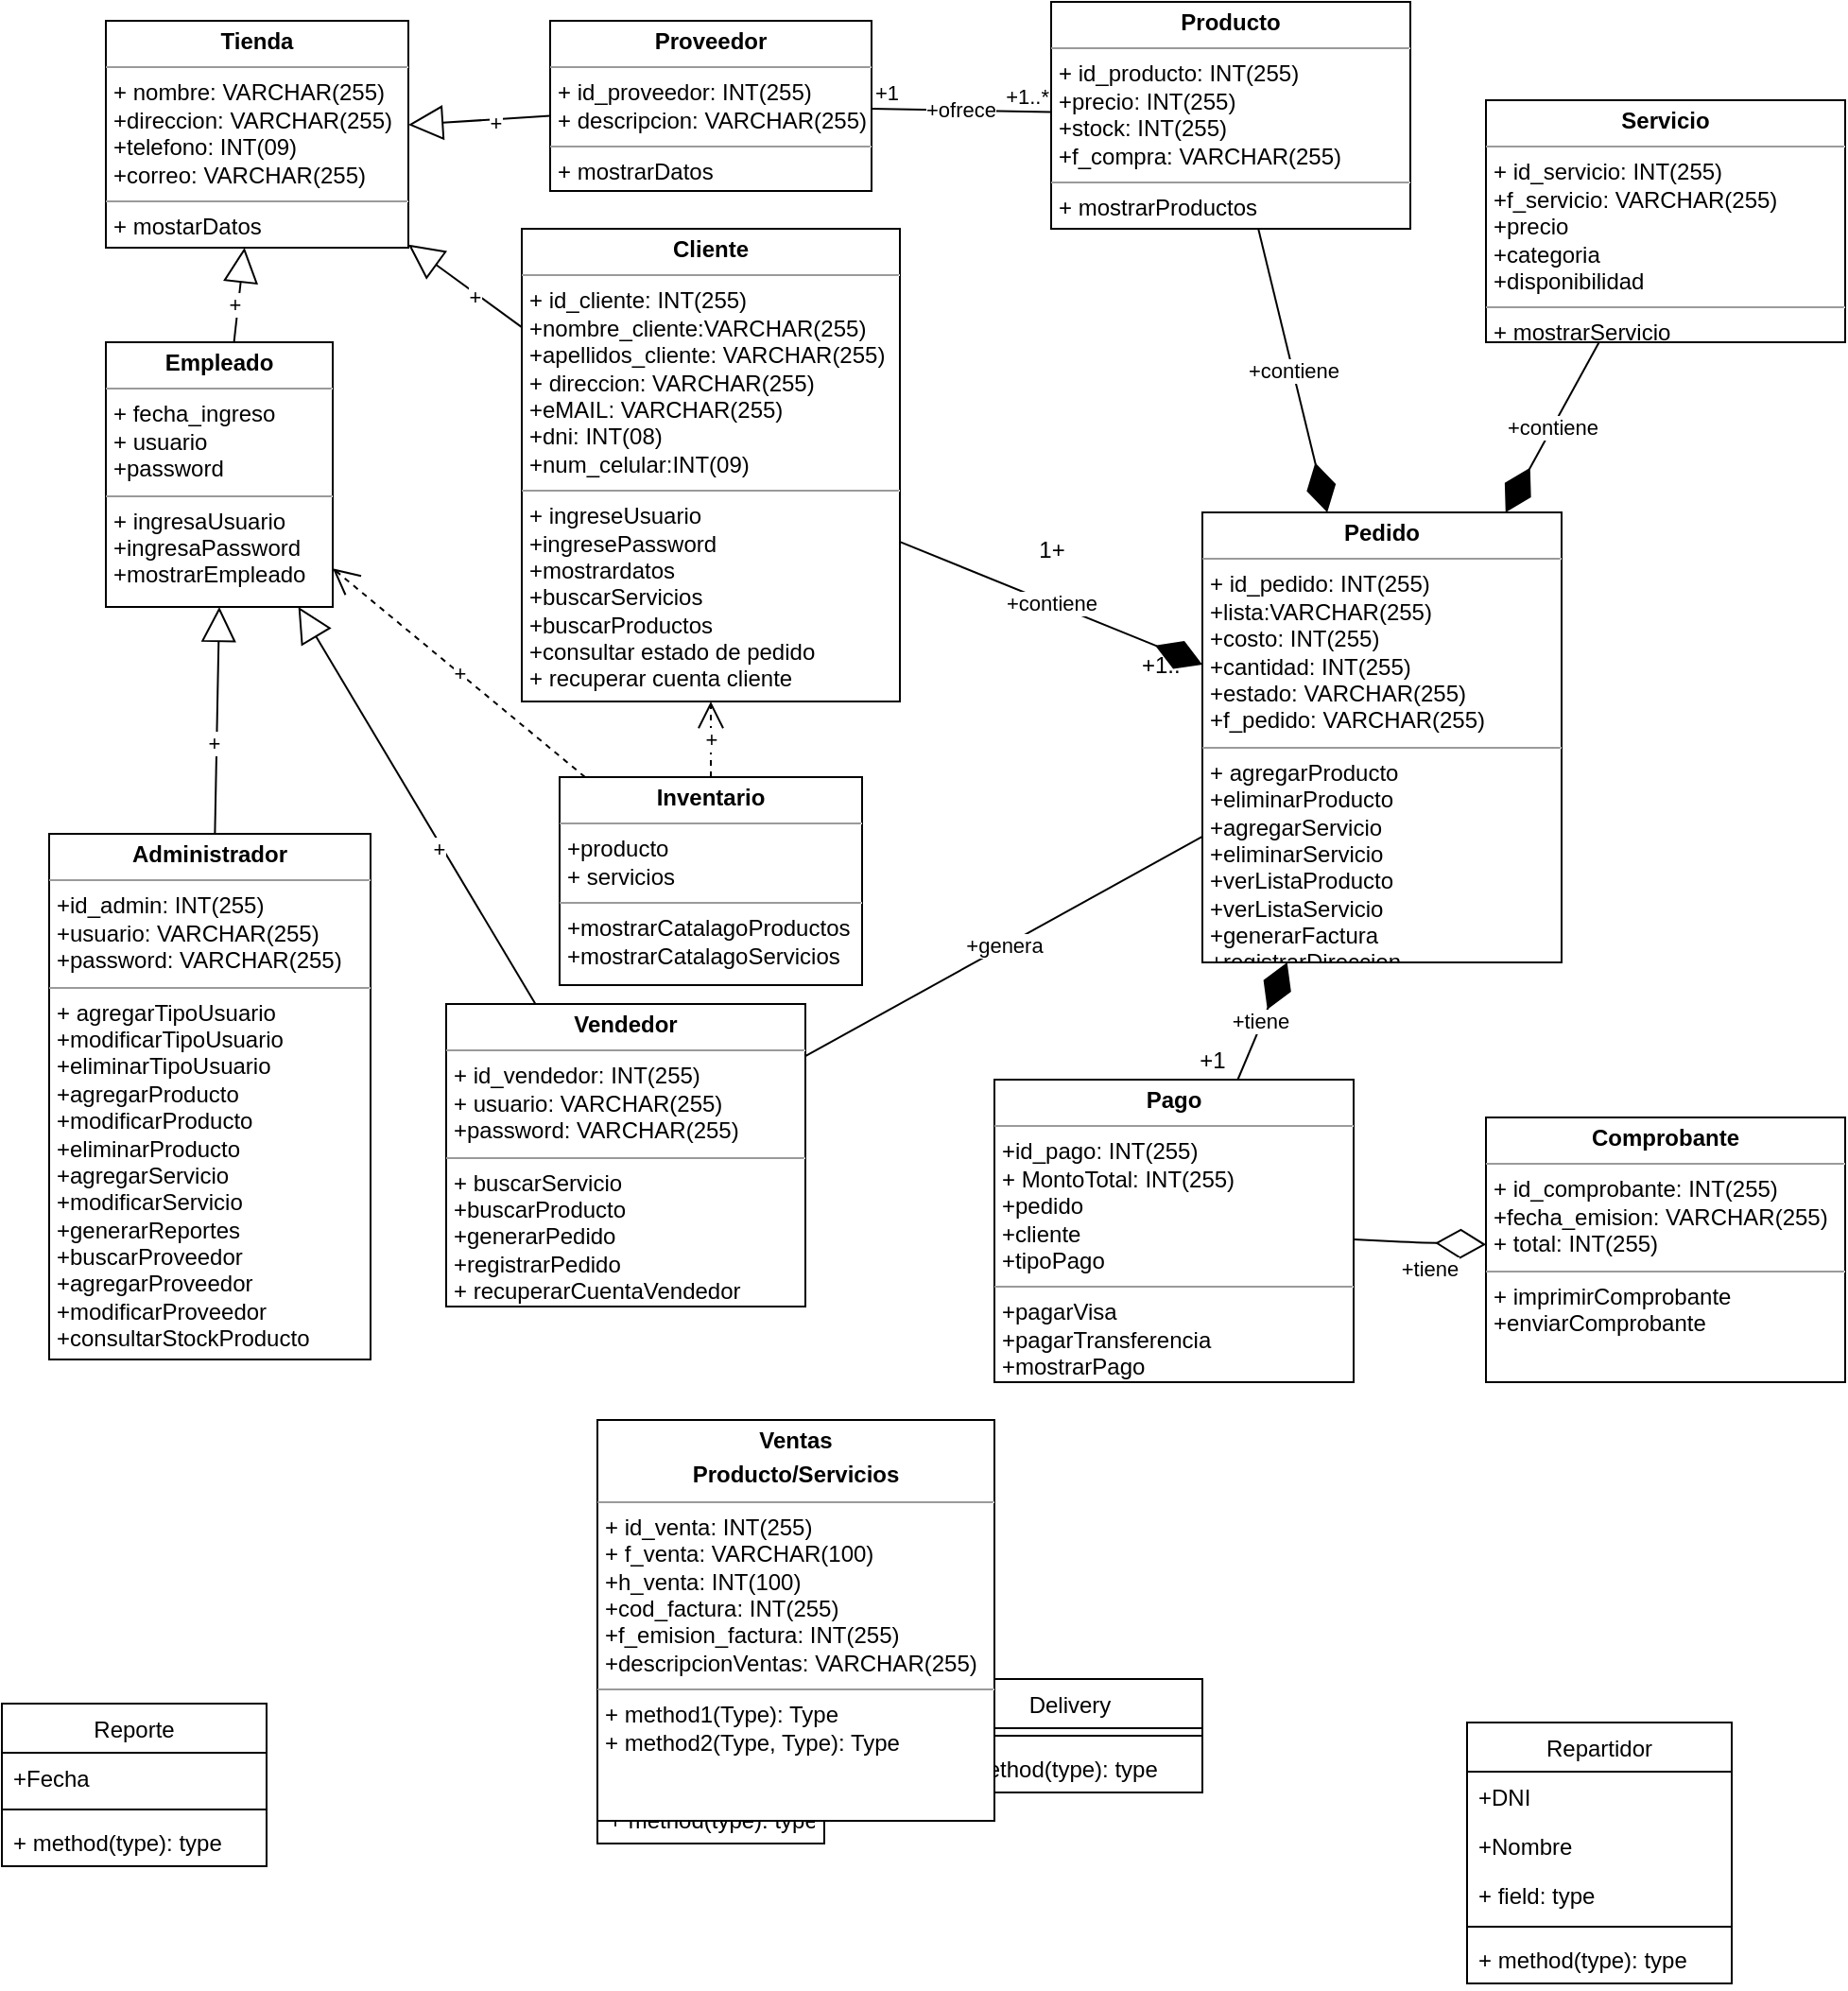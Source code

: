 <mxfile version="13.10.0" type="github">
  <diagram name="Page-1" id="c4acf3e9-155e-7222-9cf6-157b1a14988f">
    <mxGraphModel dx="1108" dy="482" grid="1" gridSize="10" guides="1" tooltips="1" connect="1" arrows="1" fold="1" page="1" pageScale="1" pageWidth="850" pageHeight="1100" background="#ffffff" math="0" shadow="0">
      <root>
        <mxCell id="0" />
        <mxCell id="1" parent="0" />
        <mxCell id="CmUBBxiMSyPNGOipAkzR-59" value="Reporte" style="swimlane;fontStyle=0;childLayout=stackLayout;horizontal=1;startSize=26;fillColor=none;horizontalStack=0;resizeParent=1;resizeParentMax=0;resizeLast=0;collapsible=1;marginBottom=0;" vertex="1" parent="1">
          <mxGeometry x="55" y="920" width="140" height="86" as="geometry" />
        </mxCell>
        <mxCell id="CmUBBxiMSyPNGOipAkzR-60" value="+Fecha" style="text;strokeColor=none;fillColor=none;align=left;verticalAlign=top;spacingLeft=4;spacingRight=4;overflow=hidden;rotatable=0;points=[[0,0.5],[1,0.5]];portConstraint=eastwest;" vertex="1" parent="CmUBBxiMSyPNGOipAkzR-59">
          <mxGeometry y="26" width="140" height="26" as="geometry" />
        </mxCell>
        <mxCell id="CmUBBxiMSyPNGOipAkzR-120" value="" style="line;strokeWidth=1;fillColor=none;align=left;verticalAlign=middle;spacingTop=-1;spacingLeft=3;spacingRight=3;rotatable=0;labelPosition=right;points=[];portConstraint=eastwest;" vertex="1" parent="CmUBBxiMSyPNGOipAkzR-59">
          <mxGeometry y="52" width="140" height="8" as="geometry" />
        </mxCell>
        <mxCell id="CmUBBxiMSyPNGOipAkzR-140" value="+ method(type): type" style="text;strokeColor=none;fillColor=none;align=left;verticalAlign=top;spacingLeft=4;spacingRight=4;overflow=hidden;rotatable=0;points=[[0,0.5],[1,0.5]];portConstraint=eastwest;" vertex="1" parent="CmUBBxiMSyPNGOipAkzR-59">
          <mxGeometry y="60" width="140" height="26" as="geometry" />
        </mxCell>
        <mxCell id="CmUBBxiMSyPNGOipAkzR-83" value="Delivery" style="swimlane;fontStyle=0;childLayout=stackLayout;horizontal=1;startSize=26;fillColor=none;horizontalStack=0;resizeParent=1;resizeParentMax=0;resizeLast=0;collapsible=1;marginBottom=0;" vertex="1" parent="1">
          <mxGeometry x="550" y="907" width="140" height="60" as="geometry" />
        </mxCell>
        <mxCell id="CmUBBxiMSyPNGOipAkzR-112" value="" style="line;strokeWidth=1;fillColor=none;align=left;verticalAlign=middle;spacingTop=-1;spacingLeft=3;spacingRight=3;rotatable=0;labelPosition=right;points=[];portConstraint=eastwest;" vertex="1" parent="CmUBBxiMSyPNGOipAkzR-83">
          <mxGeometry y="26" width="140" height="8" as="geometry" />
        </mxCell>
        <mxCell id="CmUBBxiMSyPNGOipAkzR-138" value="+ method(type): type" style="text;strokeColor=none;fillColor=none;align=left;verticalAlign=top;spacingLeft=4;spacingRight=4;overflow=hidden;rotatable=0;points=[[0,0.5],[1,0.5]];portConstraint=eastwest;" vertex="1" parent="CmUBBxiMSyPNGOipAkzR-83">
          <mxGeometry y="34" width="140" height="26" as="geometry" />
        </mxCell>
        <mxCell id="CmUBBxiMSyPNGOipAkzR-84" value="Repartidor" style="swimlane;fontStyle=0;childLayout=stackLayout;horizontal=1;startSize=26;fillColor=none;horizontalStack=0;resizeParent=1;resizeParentMax=0;resizeLast=0;collapsible=1;marginBottom=0;" vertex="1" parent="1">
          <mxGeometry x="830" y="930" width="140" height="138" as="geometry" />
        </mxCell>
        <mxCell id="CmUBBxiMSyPNGOipAkzR-85" value="+DNI" style="text;strokeColor=none;fillColor=none;align=left;verticalAlign=top;spacingLeft=4;spacingRight=4;overflow=hidden;rotatable=0;points=[[0,0.5],[1,0.5]];portConstraint=eastwest;" vertex="1" parent="CmUBBxiMSyPNGOipAkzR-84">
          <mxGeometry y="26" width="140" height="26" as="geometry" />
        </mxCell>
        <mxCell id="CmUBBxiMSyPNGOipAkzR-86" value="+Nombre" style="text;strokeColor=none;fillColor=none;align=left;verticalAlign=top;spacingLeft=4;spacingRight=4;overflow=hidden;rotatable=0;points=[[0,0.5],[1,0.5]];portConstraint=eastwest;" vertex="1" parent="CmUBBxiMSyPNGOipAkzR-84">
          <mxGeometry y="52" width="140" height="26" as="geometry" />
        </mxCell>
        <mxCell id="CmUBBxiMSyPNGOipAkzR-87" value="+ field: type" style="text;strokeColor=none;fillColor=none;align=left;verticalAlign=top;spacingLeft=4;spacingRight=4;overflow=hidden;rotatable=0;points=[[0,0.5],[1,0.5]];portConstraint=eastwest;" vertex="1" parent="CmUBBxiMSyPNGOipAkzR-84">
          <mxGeometry y="78" width="140" height="26" as="geometry" />
        </mxCell>
        <mxCell id="CmUBBxiMSyPNGOipAkzR-123" value="" style="line;strokeWidth=1;fillColor=none;align=left;verticalAlign=middle;spacingTop=-1;spacingLeft=3;spacingRight=3;rotatable=0;labelPosition=right;points=[];portConstraint=eastwest;" vertex="1" parent="CmUBBxiMSyPNGOipAkzR-84">
          <mxGeometry y="104" width="140" height="8" as="geometry" />
        </mxCell>
        <mxCell id="CmUBBxiMSyPNGOipAkzR-144" value="+ method(type): type" style="text;strokeColor=none;fillColor=none;align=left;verticalAlign=top;spacingLeft=4;spacingRight=4;overflow=hidden;rotatable=0;points=[[0,0.5],[1,0.5]];portConstraint=eastwest;" vertex="1" parent="CmUBBxiMSyPNGOipAkzR-84">
          <mxGeometry y="112" width="140" height="26" as="geometry" />
        </mxCell>
        <mxCell id="CmUBBxiMSyPNGOipAkzR-88" value="Tipo de Usuario" style="swimlane;fontStyle=0;childLayout=stackLayout;horizontal=1;startSize=26;fillColor=none;horizontalStack=0;resizeParent=1;resizeParentMax=0;resizeLast=0;collapsible=1;marginBottom=0;" vertex="1" parent="1">
          <mxGeometry x="370" y="880" width="120" height="114" as="geometry" />
        </mxCell>
        <mxCell id="CmUBBxiMSyPNGOipAkzR-89" value="+Nombre" style="text;strokeColor=none;fillColor=none;align=left;verticalAlign=top;spacingLeft=4;spacingRight=4;overflow=hidden;rotatable=0;points=[[0,0.5],[1,0.5]];portConstraint=eastwest;" vertex="1" parent="CmUBBxiMSyPNGOipAkzR-88">
          <mxGeometry y="26" width="120" height="26" as="geometry" />
        </mxCell>
        <mxCell id="CmUBBxiMSyPNGOipAkzR-90" value="+codigo" style="text;strokeColor=none;fillColor=none;align=left;verticalAlign=top;spacingLeft=4;spacingRight=4;overflow=hidden;rotatable=0;points=[[0,0.5],[1,0.5]];portConstraint=eastwest;" vertex="1" parent="CmUBBxiMSyPNGOipAkzR-88">
          <mxGeometry y="52" width="120" height="28" as="geometry" />
        </mxCell>
        <mxCell id="CmUBBxiMSyPNGOipAkzR-119" value="" style="line;strokeWidth=1;fillColor=none;align=left;verticalAlign=middle;spacingTop=-1;spacingLeft=3;spacingRight=3;rotatable=0;labelPosition=right;points=[];portConstraint=eastwest;" vertex="1" parent="CmUBBxiMSyPNGOipAkzR-88">
          <mxGeometry y="80" width="120" height="8" as="geometry" />
        </mxCell>
        <mxCell id="CmUBBxiMSyPNGOipAkzR-134" value="+ method(type): type" style="text;strokeColor=none;fillColor=none;align=left;verticalAlign=top;spacingLeft=4;spacingRight=4;overflow=hidden;rotatable=0;points=[[0,0.5],[1,0.5]];portConstraint=eastwest;" vertex="1" parent="CmUBBxiMSyPNGOipAkzR-88">
          <mxGeometry y="88" width="120" height="26" as="geometry" />
        </mxCell>
        <mxCell id="CmUBBxiMSyPNGOipAkzR-149" value="&lt;p style=&quot;margin: 0px ; margin-top: 4px ; text-align: center&quot;&gt;&lt;b&gt;Ventas&lt;/b&gt;&lt;/p&gt;&lt;p style=&quot;margin: 0px ; margin-top: 4px ; text-align: center&quot;&gt;&lt;b&gt;Producto/Servicios&lt;/b&gt;&lt;/p&gt;&lt;hr size=&quot;1&quot;&gt;&lt;p style=&quot;margin: 0px ; margin-left: 4px&quot;&gt;+ id_venta: INT(255)&lt;br&gt;+ f_venta: VARCHAR(100)&lt;/p&gt;&lt;p style=&quot;margin: 0px ; margin-left: 4px&quot;&gt;+h_venta: INT(100)&lt;/p&gt;&lt;p style=&quot;margin: 0px ; margin-left: 4px&quot;&gt;+cod_factura: INT(255)&lt;/p&gt;&lt;p style=&quot;margin: 0px ; margin-left: 4px&quot;&gt;+f_emision_factura: INT(255)&lt;/p&gt;&lt;p style=&quot;margin: 0px ; margin-left: 4px&quot;&gt;+descripcionVentas: VARCHAR(255)&lt;/p&gt;&lt;hr size=&quot;1&quot;&gt;&lt;p style=&quot;margin: 0px ; margin-left: 4px&quot;&gt;+ method1(Type): Type&lt;br&gt;+ method2(Type, Type): Type&lt;/p&gt;" style="verticalAlign=top;align=left;overflow=fill;fontSize=12;fontFamily=Helvetica;html=1;" vertex="1" parent="1">
          <mxGeometry x="370" y="770" width="210" height="212" as="geometry" />
        </mxCell>
        <mxCell id="CmUBBxiMSyPNGOipAkzR-150" value="&lt;p style=&quot;margin: 0px ; margin-top: 4px ; text-align: center&quot;&gt;&lt;b&gt;Cliente&lt;/b&gt;&lt;/p&gt;&lt;hr size=&quot;1&quot;&gt;&lt;p style=&quot;margin: 0px ; margin-left: 4px&quot;&gt;+ id_cliente: INT(255)&lt;/p&gt;&lt;p style=&quot;margin: 0px ; margin-left: 4px&quot;&gt;+nombre_cliente:VARCHAR(255)&lt;/p&gt;&lt;p style=&quot;margin: 0px ; margin-left: 4px&quot;&gt;+apellidos_cliente: VARCHAR(255)&lt;br&gt;+ direccion: VARCHAR(255)&lt;/p&gt;&lt;p style=&quot;margin: 0px ; margin-left: 4px&quot;&gt;+eMAIL: VARCHAR(255)&lt;/p&gt;&lt;p style=&quot;margin: 0px ; margin-left: 4px&quot;&gt;+dni: INT(08)&lt;/p&gt;&lt;p style=&quot;margin: 0px ; margin-left: 4px&quot;&gt;+num_celular:INT(09)&lt;/p&gt;&lt;hr size=&quot;1&quot;&gt;&lt;p style=&quot;margin: 0px ; margin-left: 4px&quot;&gt;+ ingreseUsuario&lt;/p&gt;&lt;p style=&quot;margin: 0px ; margin-left: 4px&quot;&gt;+ingresePassword&lt;/p&gt;&lt;p style=&quot;margin: 0px ; margin-left: 4px&quot;&gt;+mostrardatos&lt;/p&gt;&lt;p style=&quot;margin: 0px ; margin-left: 4px&quot;&gt;+buscarServicios&lt;/p&gt;&lt;p style=&quot;margin: 0px ; margin-left: 4px&quot;&gt;+buscarProductos&lt;/p&gt;&lt;p style=&quot;margin: 0px ; margin-left: 4px&quot;&gt;+consultar estado de pedido&lt;br&gt;+ recuperar cuenta cliente&lt;/p&gt;" style="verticalAlign=top;align=left;overflow=fill;fontSize=12;fontFamily=Helvetica;html=1;" vertex="1" parent="1">
          <mxGeometry x="330" y="140" width="200" height="250" as="geometry" />
        </mxCell>
        <mxCell id="CmUBBxiMSyPNGOipAkzR-151" value="&lt;p style=&quot;margin: 0px ; margin-top: 4px ; text-align: center&quot;&gt;&lt;b&gt;Vendedor&lt;/b&gt;&lt;/p&gt;&lt;hr size=&quot;1&quot;&gt;&lt;p style=&quot;margin: 0px ; margin-left: 4px&quot;&gt;+ id_vendedor: INT(255)&lt;br&gt;+ usuario: VARCHAR(255)&lt;/p&gt;&lt;p style=&quot;margin: 0px ; margin-left: 4px&quot;&gt;+password: VARCHAR(255)&lt;/p&gt;&lt;hr size=&quot;1&quot;&gt;&lt;p style=&quot;margin: 0px ; margin-left: 4px&quot;&gt;+ buscarServicio&lt;/p&gt;&lt;p style=&quot;margin: 0px ; margin-left: 4px&quot;&gt;+buscarProducto&lt;/p&gt;&lt;p style=&quot;margin: 0px ; margin-left: 4px&quot;&gt;+generarPedido&lt;/p&gt;&lt;p style=&quot;margin: 0px ; margin-left: 4px&quot;&gt;+registrarPedido&lt;br&gt;+ recuperarCuentaVendedor&lt;/p&gt;" style="verticalAlign=top;align=left;overflow=fill;fontSize=12;fontFamily=Helvetica;html=1;" vertex="1" parent="1">
          <mxGeometry x="290" y="550" width="190" height="160" as="geometry" />
        </mxCell>
        <mxCell id="CmUBBxiMSyPNGOipAkzR-152" value="&lt;p style=&quot;margin: 0px ; margin-top: 4px ; text-align: center&quot;&gt;&lt;b&gt;Administrador&lt;/b&gt;&lt;/p&gt;&lt;hr size=&quot;1&quot;&gt;&lt;p style=&quot;margin: 0px ; margin-left: 4px&quot;&gt;+id_admin: INT(255)&lt;/p&gt;&lt;p style=&quot;margin: 0px ; margin-left: 4px&quot;&gt;+usuario: VARCHAR(255)&lt;/p&gt;&lt;p style=&quot;margin: 0px ; margin-left: 4px&quot;&gt;+password: VARCHAR(255)&lt;/p&gt;&lt;hr size=&quot;1&quot;&gt;&lt;p style=&quot;margin: 0px ; margin-left: 4px&quot;&gt;+ agregarTipoUsuario&lt;/p&gt;&lt;p style=&quot;margin: 0px ; margin-left: 4px&quot;&gt;+modificarTipoUsuario&lt;/p&gt;&lt;p style=&quot;margin: 0px ; margin-left: 4px&quot;&gt;+eliminarTipoUsuario&lt;/p&gt;&lt;p style=&quot;margin: 0px ; margin-left: 4px&quot;&gt;+agregarProducto&lt;/p&gt;&lt;p style=&quot;margin: 0px ; margin-left: 4px&quot;&gt;+modificarProducto&lt;/p&gt;&lt;p style=&quot;margin: 0px ; margin-left: 4px&quot;&gt;+eliminarProducto&lt;/p&gt;&lt;p style=&quot;margin: 0px ; margin-left: 4px&quot;&gt;+agregarServicio&lt;/p&gt;&lt;p style=&quot;margin: 0px ; margin-left: 4px&quot;&gt;+modificarServicio&lt;/p&gt;&lt;p style=&quot;margin: 0px ; margin-left: 4px&quot;&gt;+generarReportes&lt;/p&gt;&lt;p style=&quot;margin: 0px ; margin-left: 4px&quot;&gt;+buscarProveedor&lt;/p&gt;&lt;p style=&quot;margin: 0px ; margin-left: 4px&quot;&gt;+agregarProveedor&lt;/p&gt;&lt;p style=&quot;margin: 0px ; margin-left: 4px&quot;&gt;+modificarProveedor&lt;/p&gt;&lt;p style=&quot;margin: 0px ; margin-left: 4px&quot;&gt;+consultarStockProducto&lt;br&gt;&lt;br&gt;&lt;/p&gt;" style="verticalAlign=top;align=left;overflow=fill;fontSize=12;fontFamily=Helvetica;html=1;" vertex="1" parent="1">
          <mxGeometry x="80" y="460" width="170" height="278" as="geometry" />
        </mxCell>
        <mxCell id="CmUBBxiMSyPNGOipAkzR-156" value="&lt;p style=&quot;margin: 0px ; margin-top: 4px ; text-align: center&quot;&gt;&lt;b&gt;Servicio&lt;/b&gt;&lt;/p&gt;&lt;hr size=&quot;1&quot;&gt;&lt;p style=&quot;margin: 0px ; margin-left: 4px&quot;&gt;+ id_servicio: INT(255)&lt;/p&gt;&lt;p style=&quot;margin: 0px ; margin-left: 4px&quot;&gt;+f_servicio: VARCHAR(255)&lt;/p&gt;&lt;p style=&quot;margin: 0px ; margin-left: 4px&quot;&gt;+precio&lt;/p&gt;&lt;p style=&quot;margin: 0px ; margin-left: 4px&quot;&gt;+categoria&lt;/p&gt;&lt;p style=&quot;margin: 0px ; margin-left: 4px&quot;&gt;+disponibilidad&lt;/p&gt;&lt;hr size=&quot;1&quot;&gt;&lt;p style=&quot;margin: 0px ; margin-left: 4px&quot;&gt;+ mostrarServicio&lt;/p&gt;" style="verticalAlign=top;align=left;overflow=fill;fontSize=12;fontFamily=Helvetica;html=1;" vertex="1" parent="1">
          <mxGeometry x="840" y="72" width="190" height="128" as="geometry" />
        </mxCell>
        <mxCell id="CmUBBxiMSyPNGOipAkzR-157" value="&lt;p style=&quot;margin: 0px ; margin-top: 4px ; text-align: center&quot;&gt;&lt;b&gt;Pedido&lt;/b&gt;&lt;/p&gt;&lt;hr size=&quot;1&quot;&gt;&lt;p style=&quot;margin: 0px ; margin-left: 4px&quot;&gt;+ id_pedido: INT(255)&lt;/p&gt;&lt;p style=&quot;margin: 0px ; margin-left: 4px&quot;&gt;+lista:VARCHAR(255)&lt;/p&gt;&lt;p style=&quot;margin: 0px ; margin-left: 4px&quot;&gt;+costo: INT(255)&lt;/p&gt;&lt;p style=&quot;margin: 0px ; margin-left: 4px&quot;&gt;+cantidad: INT(255)&lt;/p&gt;&lt;p style=&quot;margin: 0px ; margin-left: 4px&quot;&gt;+estado: VARCHAR(255)&lt;/p&gt;&lt;p style=&quot;margin: 0px ; margin-left: 4px&quot;&gt;+f_pedido: VARCHAR(255)&lt;/p&gt;&lt;hr size=&quot;1&quot;&gt;&lt;p style=&quot;margin: 0px ; margin-left: 4px&quot;&gt;+ agregarProducto&lt;/p&gt;&lt;p style=&quot;margin: 0px ; margin-left: 4px&quot;&gt;+eliminarProducto&lt;/p&gt;&lt;p style=&quot;margin: 0px ; margin-left: 4px&quot;&gt;+agregarServicio&lt;/p&gt;&lt;p style=&quot;margin: 0px ; margin-left: 4px&quot;&gt;+eliminarServicio&lt;/p&gt;&lt;p style=&quot;margin: 0px ; margin-left: 4px&quot;&gt;+verListaProducto&lt;/p&gt;&lt;p style=&quot;margin: 0px ; margin-left: 4px&quot;&gt;+verListaServicio&lt;/p&gt;&lt;p style=&quot;margin: 0px ; margin-left: 4px&quot;&gt;+generarFactura&lt;/p&gt;&lt;p style=&quot;margin: 0px ; margin-left: 4px&quot;&gt;+registrarDireccion&lt;/p&gt;" style="verticalAlign=top;align=left;overflow=fill;fontSize=12;fontFamily=Helvetica;html=1;" vertex="1" parent="1">
          <mxGeometry x="690" y="290" width="190" height="238" as="geometry" />
        </mxCell>
        <mxCell id="CmUBBxiMSyPNGOipAkzR-158" value="&lt;p style=&quot;margin: 0px ; margin-top: 4px ; text-align: center&quot;&gt;&lt;b&gt;Producto&lt;/b&gt;&lt;/p&gt;&lt;hr size=&quot;1&quot;&gt;&lt;p style=&quot;margin: 0px ; margin-left: 4px&quot;&gt;+ id_producto: INT(255)&lt;/p&gt;&lt;p style=&quot;margin: 0px ; margin-left: 4px&quot;&gt;+precio: INT(255)&lt;/p&gt;&lt;p style=&quot;margin: 0px ; margin-left: 4px&quot;&gt;+stock: INT(255)&lt;/p&gt;&lt;p style=&quot;margin: 0px ; margin-left: 4px&quot;&gt;+f_compra: VARCHAR(255)&lt;/p&gt;&lt;hr size=&quot;1&quot;&gt;&lt;p style=&quot;margin: 0px ; margin-left: 4px&quot;&gt;+ mostrarProductos&lt;/p&gt;" style="verticalAlign=top;align=left;overflow=fill;fontSize=12;fontFamily=Helvetica;html=1;" vertex="1" parent="1">
          <mxGeometry x="610" y="20" width="190" height="120" as="geometry" />
        </mxCell>
        <mxCell id="CmUBBxiMSyPNGOipAkzR-159" value="&lt;p style=&quot;margin: 0px ; margin-top: 4px ; text-align: center&quot;&gt;&lt;b&gt;Inventario&lt;/b&gt;&lt;/p&gt;&lt;hr size=&quot;1&quot;&gt;&lt;p style=&quot;margin: 0px ; margin-left: 4px&quot;&gt;+producto&lt;/p&gt;&lt;p style=&quot;margin: 0px ; margin-left: 4px&quot;&gt;+ servicios&lt;/p&gt;&lt;hr size=&quot;1&quot;&gt;&lt;p style=&quot;margin: 0px ; margin-left: 4px&quot;&gt;+mostrarCatalagoProductos&lt;/p&gt;&lt;p style=&quot;margin: 0px ; margin-left: 4px&quot;&gt;+mostrarCatalagoServicios&lt;/p&gt;" style="verticalAlign=top;align=left;overflow=fill;fontSize=12;fontFamily=Helvetica;html=1;" vertex="1" parent="1">
          <mxGeometry x="350" y="430" width="160" height="110" as="geometry" />
        </mxCell>
        <mxCell id="CmUBBxiMSyPNGOipAkzR-160" value="&lt;p style=&quot;margin: 0px ; margin-top: 4px ; text-align: center&quot;&gt;&lt;b&gt;Pago&lt;/b&gt;&lt;/p&gt;&lt;hr size=&quot;1&quot;&gt;&lt;p style=&quot;margin: 0px ; margin-left: 4px&quot;&gt;+id_pago: INT(255)&lt;br&gt;&lt;/p&gt;&lt;p style=&quot;margin: 0px ; margin-left: 4px&quot;&gt;+ MontoTotal: INT(255)&lt;/p&gt;&lt;p style=&quot;margin: 0px ; margin-left: 4px&quot;&gt;&lt;span&gt;+pedido&lt;/span&gt;&lt;/p&gt;&lt;p style=&quot;margin: 0px ; margin-left: 4px&quot;&gt;&lt;span&gt;+cliente&lt;/span&gt;&lt;/p&gt;&lt;p style=&quot;margin: 0px ; margin-left: 4px&quot;&gt;+tipoPago&lt;/p&gt;&lt;hr size=&quot;1&quot;&gt;&lt;p style=&quot;margin: 0px ; margin-left: 4px&quot;&gt;+pagarVisa&lt;/p&gt;&lt;p style=&quot;margin: 0px ; margin-left: 4px&quot;&gt;+pagarTransferencia&lt;/p&gt;&lt;p style=&quot;margin: 0px ; margin-left: 4px&quot;&gt;+mostrarPago&lt;/p&gt;" style="verticalAlign=top;align=left;overflow=fill;fontSize=12;fontFamily=Helvetica;html=1;" vertex="1" parent="1">
          <mxGeometry x="580" y="590" width="190" height="160" as="geometry" />
        </mxCell>
        <mxCell id="CmUBBxiMSyPNGOipAkzR-161" value="&lt;p style=&quot;margin: 0px ; margin-top: 4px ; text-align: center&quot;&gt;&lt;b&gt;Comprobante&lt;/b&gt;&lt;/p&gt;&lt;hr size=&quot;1&quot;&gt;&lt;p style=&quot;margin: 0px ; margin-left: 4px&quot;&gt;+ id_comprobante: INT(255)&lt;/p&gt;&lt;p style=&quot;margin: 0px ; margin-left: 4px&quot;&gt;+fecha_emision: VARCHAR(255)&lt;/p&gt;&lt;p style=&quot;margin: 0px ; margin-left: 4px&quot;&gt;+ total: INT(255)&lt;/p&gt;&lt;hr size=&quot;1&quot;&gt;&lt;p style=&quot;margin: 0px ; margin-left: 4px&quot;&gt;+ imprimirComprobante&lt;/p&gt;&lt;p style=&quot;margin: 0px ; margin-left: 4px&quot;&gt;+enviarComprobante&lt;/p&gt;" style="verticalAlign=top;align=left;overflow=fill;fontSize=12;fontFamily=Helvetica;html=1;" vertex="1" parent="1">
          <mxGeometry x="840" y="610" width="190" height="140" as="geometry" />
        </mxCell>
        <mxCell id="CmUBBxiMSyPNGOipAkzR-162" value="&lt;p style=&quot;margin: 0px ; margin-top: 4px ; text-align: center&quot;&gt;&lt;b&gt;Empleado&lt;/b&gt;&lt;/p&gt;&lt;hr size=&quot;1&quot;&gt;&lt;p style=&quot;margin: 0px ; margin-left: 4px&quot;&gt;+ fecha_ingreso&lt;/p&gt;&lt;p style=&quot;margin: 0px ; margin-left: 4px&quot;&gt;+ usuario&lt;/p&gt;&lt;p style=&quot;margin: 0px ; margin-left: 4px&quot;&gt;+password&lt;/p&gt;&lt;hr size=&quot;1&quot;&gt;&lt;p style=&quot;margin: 0px ; margin-left: 4px&quot;&gt;+ ingresaUsuario&lt;/p&gt;&lt;p style=&quot;margin: 0px ; margin-left: 4px&quot;&gt;+ingresaPassword&lt;/p&gt;&lt;p style=&quot;margin: 0px ; margin-left: 4px&quot;&gt;+mostrarEmpleado&lt;/p&gt;" style="verticalAlign=top;align=left;overflow=fill;fontSize=12;fontFamily=Helvetica;html=1;" vertex="1" parent="1">
          <mxGeometry x="110" y="200" width="120" height="140" as="geometry" />
        </mxCell>
        <mxCell id="CmUBBxiMSyPNGOipAkzR-163" value="&lt;p style=&quot;margin: 0px ; margin-top: 4px ; text-align: center&quot;&gt;&lt;b&gt;Tienda&lt;/b&gt;&lt;/p&gt;&lt;hr size=&quot;1&quot;&gt;&lt;p style=&quot;margin: 0px ; margin-left: 4px&quot;&gt;+ nombre: VARCHAR(255)&lt;/p&gt;&lt;p style=&quot;margin: 0px ; margin-left: 4px&quot;&gt;+direccion: VARCHAR(255)&lt;/p&gt;&lt;p style=&quot;margin: 0px ; margin-left: 4px&quot;&gt;+telefono: INT(09)&lt;/p&gt;&lt;p style=&quot;margin: 0px ; margin-left: 4px&quot;&gt;+correo: VARCHAR(255)&lt;/p&gt;&lt;hr size=&quot;1&quot;&gt;&lt;p style=&quot;margin: 0px ; margin-left: 4px&quot;&gt;+ mostarDatos&lt;/p&gt;" style="verticalAlign=top;align=left;overflow=fill;fontSize=12;fontFamily=Helvetica;html=1;" vertex="1" parent="1">
          <mxGeometry x="110" y="30" width="160" height="120" as="geometry" />
        </mxCell>
        <mxCell id="CmUBBxiMSyPNGOipAkzR-164" value="&lt;p style=&quot;margin: 0px ; margin-top: 4px ; text-align: center&quot;&gt;&lt;b&gt;Proveedor&lt;/b&gt;&lt;/p&gt;&lt;hr size=&quot;1&quot;&gt;&lt;p style=&quot;margin: 0px ; margin-left: 4px&quot;&gt;+ id_proveedor: INT(255)&lt;br&gt;+ descripcion: VARCHAR(255)&lt;/p&gt;&lt;hr size=&quot;1&quot;&gt;&lt;p style=&quot;margin: 0px ; margin-left: 4px&quot;&gt;+ mostrarDatos&lt;br&gt;&lt;/p&gt;" style="verticalAlign=top;align=left;overflow=fill;fontSize=12;fontFamily=Helvetica;html=1;" vertex="1" parent="1">
          <mxGeometry x="345" y="30" width="170" height="90" as="geometry" />
        </mxCell>
        <mxCell id="CmUBBxiMSyPNGOipAkzR-168" value="+" style="endArrow=block;endSize=16;endFill=0;html=1;" edge="1" parent="1" source="CmUBBxiMSyPNGOipAkzR-162" target="CmUBBxiMSyPNGOipAkzR-163">
          <mxGeometry x="-0.21" y="2" width="160" relative="1" as="geometry">
            <mxPoint x="310" y="270" as="sourcePoint" />
            <mxPoint x="310" y="210" as="targetPoint" />
            <mxPoint as="offset" />
          </mxGeometry>
        </mxCell>
        <mxCell id="CmUBBxiMSyPNGOipAkzR-170" value="+" style="endArrow=block;endSize=16;endFill=0;html=1;" edge="1" parent="1" source="CmUBBxiMSyPNGOipAkzR-164" target="CmUBBxiMSyPNGOipAkzR-163">
          <mxGeometry x="-0.21" y="2" width="160" relative="1" as="geometry">
            <mxPoint x="299.998" y="143" as="sourcePoint" />
            <mxPoint x="305.553" y="93" as="targetPoint" />
            <mxPoint as="offset" />
          </mxGeometry>
        </mxCell>
        <mxCell id="CmUBBxiMSyPNGOipAkzR-171" value="+" style="endArrow=block;endSize=16;endFill=0;html=1;" edge="1" parent="1" source="CmUBBxiMSyPNGOipAkzR-150" target="CmUBBxiMSyPNGOipAkzR-163">
          <mxGeometry x="-0.21" y="2" width="160" relative="1" as="geometry">
            <mxPoint x="197.778" y="220" as="sourcePoint" />
            <mxPoint x="203.333" y="170" as="targetPoint" />
            <mxPoint as="offset" />
          </mxGeometry>
        </mxCell>
        <mxCell id="CmUBBxiMSyPNGOipAkzR-172" value="+" style="endArrow=block;endSize=16;endFill=0;html=1;" edge="1" parent="1" source="CmUBBxiMSyPNGOipAkzR-151" target="CmUBBxiMSyPNGOipAkzR-162">
          <mxGeometry x="-0.21" y="2" width="160" relative="1" as="geometry">
            <mxPoint x="410" y="490" as="sourcePoint" />
            <mxPoint x="300" y="408.45" as="targetPoint" />
            <mxPoint as="offset" />
          </mxGeometry>
        </mxCell>
        <mxCell id="CmUBBxiMSyPNGOipAkzR-173" value="+" style="endArrow=block;endSize=16;endFill=0;html=1;" edge="1" parent="1" source="CmUBBxiMSyPNGOipAkzR-152">
          <mxGeometry x="-0.21" y="2" width="160" relative="1" as="geometry">
            <mxPoint x="280" y="421.552" as="sourcePoint" />
            <mxPoint x="170" y="340.0" as="targetPoint" />
            <mxPoint as="offset" />
          </mxGeometry>
        </mxCell>
        <mxCell id="CmUBBxiMSyPNGOipAkzR-174" value="+" style="endArrow=open;endSize=12;dashed=1;html=1;" edge="1" parent="1" source="CmUBBxiMSyPNGOipAkzR-159" target="CmUBBxiMSyPNGOipAkzR-162">
          <mxGeometry width="160" relative="1" as="geometry">
            <mxPoint x="410" y="320" as="sourcePoint" />
            <mxPoint x="570" y="320" as="targetPoint" />
          </mxGeometry>
        </mxCell>
        <mxCell id="CmUBBxiMSyPNGOipAkzR-175" value="+" style="endArrow=open;endSize=12;dashed=1;html=1;" edge="1" parent="1" source="CmUBBxiMSyPNGOipAkzR-159" target="CmUBBxiMSyPNGOipAkzR-150">
          <mxGeometry width="160" relative="1" as="geometry">
            <mxPoint x="710" y="481.867" as="sourcePoint" />
            <mxPoint x="560" y="381.005" as="targetPoint" />
          </mxGeometry>
        </mxCell>
        <mxCell id="CmUBBxiMSyPNGOipAkzR-176" value="+genera" style="endArrow=none;html=1;" edge="1" parent="1" source="CmUBBxiMSyPNGOipAkzR-151" target="CmUBBxiMSyPNGOipAkzR-157">
          <mxGeometry relative="1" as="geometry">
            <mxPoint x="530" y="590" as="sourcePoint" />
            <mxPoint x="690" y="590" as="targetPoint" />
          </mxGeometry>
        </mxCell>
        <mxCell id="CmUBBxiMSyPNGOipAkzR-179" value="+contiene" style="endArrow=diamondThin;endFill=1;endSize=24;html=1;" edge="1" parent="1" source="CmUBBxiMSyPNGOipAkzR-150" target="CmUBBxiMSyPNGOipAkzR-157">
          <mxGeometry width="160" relative="1" as="geometry">
            <mxPoint x="410" y="220" as="sourcePoint" />
            <mxPoint x="660" y="366" as="targetPoint" />
          </mxGeometry>
        </mxCell>
        <mxCell id="CmUBBxiMSyPNGOipAkzR-181" value="1+" style="text;html=1;align=center;verticalAlign=middle;resizable=0;points=[];autosize=1;" vertex="1" parent="1">
          <mxGeometry x="595" y="300" width="30" height="20" as="geometry" />
        </mxCell>
        <mxCell id="CmUBBxiMSyPNGOipAkzR-184" value="" style="edgeStyle=none;rounded=0;orthogonalLoop=1;jettySize=auto;html=1;" edge="1" parent="1" source="CmUBBxiMSyPNGOipAkzR-183" target="CmUBBxiMSyPNGOipAkzR-157">
          <mxGeometry relative="1" as="geometry" />
        </mxCell>
        <mxCell id="CmUBBxiMSyPNGOipAkzR-183" value="+1..*" style="text;html=1;align=center;verticalAlign=middle;resizable=0;points=[];autosize=1;" vertex="1" parent="1">
          <mxGeometry x="650" y="361" width="40" height="20" as="geometry" />
        </mxCell>
        <mxCell id="CmUBBxiMSyPNGOipAkzR-185" value="+contiene" style="endArrow=diamondThin;endFill=1;endSize=24;html=1;" edge="1" parent="1" source="CmUBBxiMSyPNGOipAkzR-156" target="CmUBBxiMSyPNGOipAkzR-157">
          <mxGeometry width="160" relative="1" as="geometry">
            <mxPoint x="670" y="200.004" as="sourcePoint" />
            <mxPoint x="770" y="251.869" as="targetPoint" />
          </mxGeometry>
        </mxCell>
        <mxCell id="CmUBBxiMSyPNGOipAkzR-186" value="+contiene" style="endArrow=diamondThin;endFill=1;endSize=24;html=1;" edge="1" parent="1" source="CmUBBxiMSyPNGOipAkzR-158" target="CmUBBxiMSyPNGOipAkzR-157">
          <mxGeometry width="160" relative="1" as="geometry">
            <mxPoint x="860" y="230.064" as="sourcePoint" />
            <mxPoint x="960" y="281.929" as="targetPoint" />
          </mxGeometry>
        </mxCell>
        <mxCell id="CmUBBxiMSyPNGOipAkzR-187" value="+ofrece" style="endArrow=none;html=1;" edge="1" parent="1" source="CmUBBxiMSyPNGOipAkzR-164" target="CmUBBxiMSyPNGOipAkzR-158">
          <mxGeometry relative="1" as="geometry">
            <mxPoint x="480" y="72" as="sourcePoint" />
            <mxPoint x="640" y="72" as="targetPoint" />
          </mxGeometry>
        </mxCell>
        <mxCell id="CmUBBxiMSyPNGOipAkzR-188" value="+1" style="edgeLabel;resizable=0;html=1;align=left;verticalAlign=bottom;" connectable="0" vertex="1" parent="CmUBBxiMSyPNGOipAkzR-187">
          <mxGeometry x="-1" relative="1" as="geometry" />
        </mxCell>
        <mxCell id="CmUBBxiMSyPNGOipAkzR-189" value="+1..*" style="edgeLabel;resizable=0;html=1;align=right;verticalAlign=bottom;" connectable="0" vertex="1" parent="CmUBBxiMSyPNGOipAkzR-187">
          <mxGeometry x="1" relative="1" as="geometry" />
        </mxCell>
        <mxCell id="CmUBBxiMSyPNGOipAkzR-190" value="+tiene&amp;nbsp;" style="endArrow=diamondThin;endFill=1;endSize=24;html=1;" edge="1" parent="1" source="CmUBBxiMSyPNGOipAkzR-160" target="CmUBBxiMSyPNGOipAkzR-157">
          <mxGeometry width="160" relative="1" as="geometry">
            <mxPoint x="640" y="540.003" as="sourcePoint" />
            <mxPoint x="800" y="604.905" as="targetPoint" />
          </mxGeometry>
        </mxCell>
        <mxCell id="CmUBBxiMSyPNGOipAkzR-191" value="+1" style="text;html=1;align=center;verticalAlign=middle;resizable=0;points=[];autosize=1;" vertex="1" parent="1">
          <mxGeometry x="680" y="570" width="30" height="20" as="geometry" />
        </mxCell>
        <mxCell id="CmUBBxiMSyPNGOipAkzR-192" value="+tiene" style="endArrow=diamondThin;endFill=0;endSize=24;html=1;" edge="1" parent="1" source="CmUBBxiMSyPNGOipAkzR-160" target="CmUBBxiMSyPNGOipAkzR-161">
          <mxGeometry x="0.155" y="-14" width="160" relative="1" as="geometry">
            <mxPoint x="410" y="660" as="sourcePoint" />
            <mxPoint x="570" y="660" as="targetPoint" />
            <Array as="points">
              <mxPoint x="800" y="676" />
            </Array>
            <mxPoint as="offset" />
          </mxGeometry>
        </mxCell>
      </root>
    </mxGraphModel>
  </diagram>
</mxfile>
